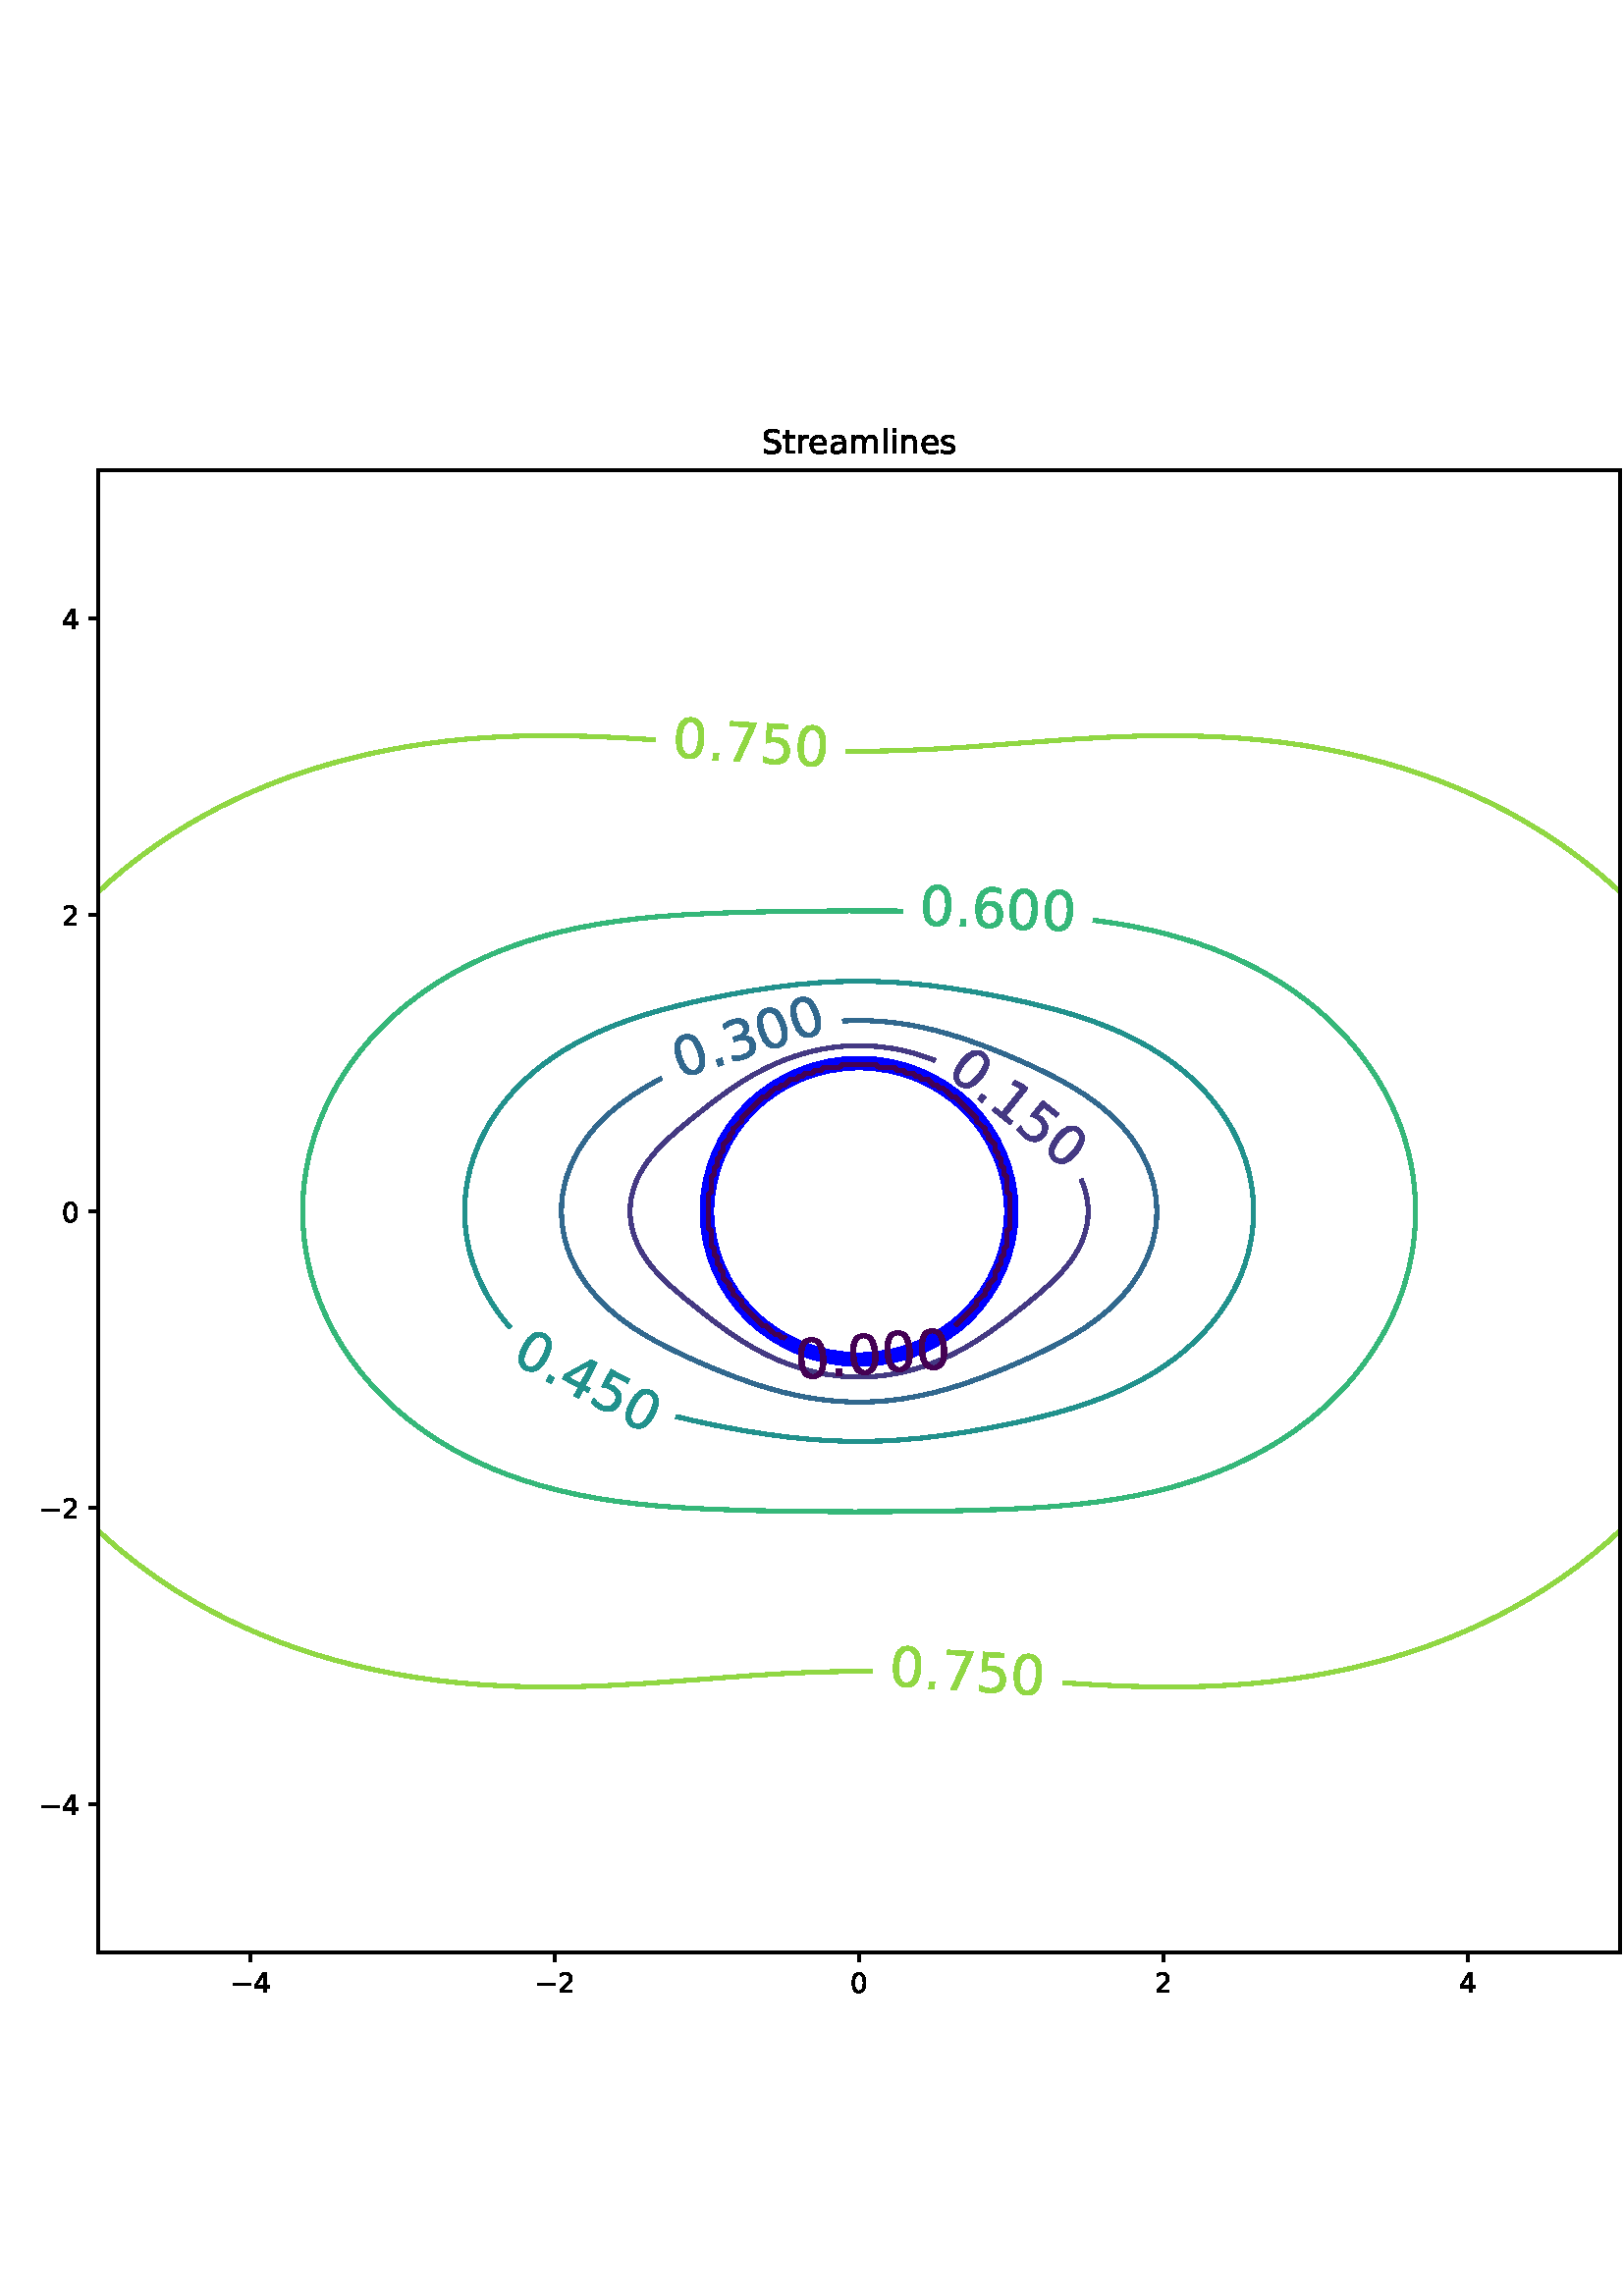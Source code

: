 %!PS-Adobe-3.0 EPSF-3.0
%%Orientation: portrait
%%BoundingBox: -54 36 666 756
%%EndComments
%%BeginProlog
/mpldict 8 dict def
mpldict begin
/m { moveto } bind def
/l { lineto } bind def
/r { rlineto } bind def
/c { curveto } bind def
/cl { closepath } bind def
/box {
m
1 index 0 r
0 exch r
neg 0 r
cl
} bind def
/clipbox {
box
clip
newpath
} bind def
%!PS-Adobe-3.0 Resource-Font
%%Copyright: Copyright (c) 2003 by Bitstream, Inc. All Rights Reserved. Copyright (c) 2006 by Tavmjong Bah. All Rights Reserved. DejaVu changes are in public domain 
25 dict begin
/_d{bind def}bind def
/_m{moveto}_d
/_l{lineto}_d
/_cl{closepath eofill}_d
/_c{curveto}_d
/_sc{7 -1 roll{setcachedevice}{pop pop pop pop pop pop}ifelse}_d
/_e{exec}_d
/FontName /DejaVuSans def
/PaintType 0 def
/FontMatrix[.001 0 0 .001 0 0]def
/FontBBox[-1021 -463 1793 1232]def
/FontType 3 def
/Encoding [ /period /zero /one /two /three /four /five /six /seven /S /a /e /i /l /m /n /r /s /t /minus ] def
/FontInfo 10 dict dup begin
/FamilyName (DejaVu Sans) def
/FullName (DejaVu Sans) def
/Notice (Copyright (c) 2003 by Bitstream, Inc. All Rights Reserved. Copyright (c) 2006 by Tavmjong Bah. All Rights Reserved. DejaVu changes are in public domain ) def
/Weight (Book) def
/Version (Version 2.35) def
/ItalicAngle 0.0 def
/isFixedPitch false def
/UnderlinePosition -130 def
/UnderlineThickness 90 def
end readonly def
/CharStrings 21 dict dup begin
/.notdef 0 def
/period{318 0 107 0 210 124 _sc
107 124 _m
210 124 _l
210 0 _l
107 0 _l
107 124 _l
_cl}_d
/zero{636 0 66 -13 570 742 _sc
318 664 _m
267 664 229 639 203 589 _c
177 539 165 464 165 364 _c
165 264 177 189 203 139 _c
229 89 267 64 318 64 _c
369 64 407 89 433 139 _c
458 189 471 264 471 364 _c
471 464 458 539 433 589 _c
407 639 369 664 318 664 _c
318 742 _m
399 742 461 709 505 645 _c
548 580 570 486 570 364 _c
570 241 548 147 505 83 _c
461 19 399 -13 318 -13 _c
236 -13 173 19 130 83 _c
87 147 66 241 66 364 _c
66 486 87 580 130 645 _c
173 709 236 742 318 742 _c
_cl}_d
/one{636 0 110 0 544 729 _sc
124 83 _m
285 83 _l
285 639 _l
110 604 _l
110 694 _l
284 729 _l
383 729 _l
383 83 _l
544 83 _l
544 0 _l
124 0 _l
124 83 _l
_cl}_d
/two{{636 0 73 0 536 742 _sc
192 83 _m
536 83 _l
536 0 _l
73 0 _l
73 83 _l
110 121 161 173 226 239 _c
290 304 331 346 348 365 _c
380 400 402 430 414 455 _c
426 479 433 504 433 528 _c
433 566 419 598 392 622 _c
365 646 330 659 286 659 _c
255 659 222 653 188 643 _c
154 632 117 616 78 594 _c
78 694 _l
118 710 155 722 189 730 _c
223 738 255 742 284 742 _c
}_e{359 742 419 723 464 685 _c
509 647 532 597 532 534 _c
532 504 526 475 515 449 _c
504 422 484 390 454 354 _c
446 344 420 317 376 272 _c
332 227 271 164 192 83 _c
_cl}_e}_d
/three{{636 0 76 -13 556 742 _sc
406 393 _m
453 383 490 362 516 330 _c
542 298 556 258 556 212 _c
556 140 531 84 482 45 _c
432 6 362 -13 271 -13 _c
240 -13 208 -10 176 -4 _c
144 1 110 10 76 22 _c
76 117 _l
103 101 133 89 166 81 _c
198 73 232 69 268 69 _c
330 69 377 81 409 105 _c
441 129 458 165 458 212 _c
458 254 443 288 413 312 _c
383 336 341 349 287 349 _c
}_e{202 349 _l
202 430 _l
291 430 _l
339 430 376 439 402 459 _c
428 478 441 506 441 543 _c
441 580 427 609 401 629 _c
374 649 336 659 287 659 _c
260 659 231 656 200 650 _c
169 644 135 635 98 623 _c
98 711 _l
135 721 170 729 203 734 _c
235 739 266 742 296 742 _c
370 742 429 725 473 691 _c
517 657 539 611 539 553 _c
539 513 527 479 504 451 _c
481 423 448 403 406 393 _c
_cl}_e}_d
/four{636 0 49 0 580 729 _sc
378 643 _m
129 254 _l
378 254 _l
378 643 _l
352 729 _m
476 729 _l
476 254 _l
580 254 _l
580 172 _l
476 172 _l
476 0 _l
378 0 _l
378 172 _l
49 172 _l
49 267 _l
352 729 _l
_cl}_d
/five{{636 0 77 -13 549 729 _sc
108 729 _m
495 729 _l
495 646 _l
198 646 _l
198 467 _l
212 472 227 476 241 478 _c
255 480 270 482 284 482 _c
365 482 429 459 477 415 _c
525 370 549 310 549 234 _c
549 155 524 94 475 51 _c
426 8 357 -13 269 -13 _c
238 -13 207 -10 175 -6 _c
143 -1 111 6 77 17 _c
77 116 _l
106 100 136 88 168 80 _c
199 72 232 69 267 69 _c
}_e{323 69 368 83 401 113 _c
433 143 450 183 450 234 _c
450 284 433 324 401 354 _c
368 384 323 399 267 399 _c
241 399 214 396 188 390 _c
162 384 135 375 108 363 _c
108 729 _l
_cl}_e}_d
/six{{636 0 70 -13 573 742 _sc
330 404 _m
286 404 251 388 225 358 _c
199 328 186 286 186 234 _c
186 181 199 139 225 109 _c
251 79 286 64 330 64 _c
374 64 409 79 435 109 _c
461 139 474 181 474 234 _c
474 286 461 328 435 358 _c
409 388 374 404 330 404 _c
526 713 _m
526 623 _l
501 635 476 644 451 650 _c
425 656 400 659 376 659 _c
310 659 260 637 226 593 _c
}_e{192 549 172 482 168 394 _c
187 422 211 444 240 459 _c
269 474 301 482 336 482 _c
409 482 467 459 509 415 _c
551 371 573 310 573 234 _c
573 159 550 99 506 54 _c
462 9 403 -13 330 -13 _c
246 -13 181 19 137 83 _c
92 147 70 241 70 364 _c
70 479 97 571 152 639 _c
206 707 280 742 372 742 _c
396 742 421 739 447 735 _c
472 730 498 723 526 713 _c
_cl}_e}_d
/seven{636 0 82 0 551 729 _sc
82 729 _m
551 729 _l
551 687 _l
286 0 _l
183 0 _l
432 646 _l
82 646 _l
82 729 _l
_cl}_d
/S{{635 0 66 -13 579 742 _sc
535 705 _m
535 609 _l
497 627 462 640 429 649 _c
395 657 363 662 333 662 _c
279 662 237 651 208 631 _c
179 610 165 580 165 542 _c
165 510 174 485 194 469 _c
213 452 250 439 304 429 _c
364 417 _l
437 403 491 378 526 343 _c
561 307 579 260 579 201 _c
579 130 555 77 508 41 _c
460 5 391 -13 300 -13 _c
265 -13 228 -9 189 -2 _c
}_e{150 5 110 16 69 32 _c
69 134 _l
109 111 148 94 186 83 _c
224 71 262 66 300 66 _c
356 66 399 77 430 99 _c
460 121 476 152 476 194 _c
476 230 465 258 443 278 _c
421 298 385 313 335 323 _c
275 335 _l
201 349 148 372 115 404 _c
82 435 66 478 66 534 _c
66 598 88 649 134 686 _c
179 723 242 742 322 742 _c
356 742 390 739 426 733 _c
461 727 497 717 535 705 _c
}_e{_cl}_e}_d
/a{{613 0 60 -13 522 560 _sc
343 275 _m
270 275 220 266 192 250 _c
164 233 150 205 150 165 _c
150 133 160 107 181 89 _c
202 70 231 61 267 61 _c
317 61 357 78 387 114 _c
417 149 432 196 432 255 _c
432 275 _l
343 275 _l
522 312 _m
522 0 _l
432 0 _l
432 83 _l
411 49 385 25 355 10 _c
325 -5 287 -13 243 -13 _c
187 -13 142 2 109 33 _c
76 64 60 106 60 159 _c
}_e{60 220 80 266 122 298 _c
163 329 224 345 306 345 _c
432 345 _l
432 354 _l
432 395 418 427 391 450 _c
364 472 326 484 277 484 _c
245 484 215 480 185 472 _c
155 464 127 453 100 439 _c
100 522 _l
132 534 164 544 195 550 _c
226 556 256 560 286 560 _c
365 560 424 539 463 498 _c
502 457 522 395 522 312 _c
_cl}_e}_d
/e{{615 0 55 -13 562 560 _sc
562 296 _m
562 252 _l
149 252 _l
153 190 171 142 205 110 _c
238 78 284 62 344 62 _c
378 62 412 66 444 74 _c
476 82 509 95 541 113 _c
541 28 _l
509 14 476 3 442 -3 _c
408 -9 373 -13 339 -13 _c
251 -13 182 12 131 62 _c
80 112 55 181 55 268 _c
55 357 79 428 127 481 _c
175 533 241 560 323 560 _c
397 560 455 536 498 489 _c
}_e{540 441 562 377 562 296 _c
472 322 _m
471 371 457 410 431 440 _c
404 469 368 484 324 484 _c
274 484 234 469 204 441 _c
174 413 156 373 152 322 _c
472 322 _l
_cl}_e}_d
/i{278 0 94 0 184 760 _sc
94 547 _m
184 547 _l
184 0 _l
94 0 _l
94 547 _l
94 760 _m
184 760 _l
184 646 _l
94 646 _l
94 760 _l
_cl}_d
/l{278 0 94 0 184 760 _sc
94 760 _m
184 760 _l
184 0 _l
94 0 _l
94 760 _l
_cl}_d
/m{{974 0 91 0 889 560 _sc
520 442 _m
542 482 569 511 600 531 _c
631 550 668 560 711 560 _c
767 560 811 540 842 500 _c
873 460 889 403 889 330 _c
889 0 _l
799 0 _l
799 327 _l
799 379 789 418 771 444 _c
752 469 724 482 686 482 _c
639 482 602 466 575 435 _c
548 404 535 362 535 309 _c
535 0 _l
445 0 _l
445 327 _l
445 379 435 418 417 444 _c
398 469 369 482 331 482 _c
}_e{285 482 248 466 221 435 _c
194 404 181 362 181 309 _c
181 0 _l
91 0 _l
91 547 _l
181 547 _l
181 462 _l
201 495 226 520 255 536 _c
283 552 317 560 357 560 _c
397 560 430 550 458 530 _c
486 510 506 480 520 442 _c
_cl}_e}_d
/n{634 0 91 0 549 560 _sc
549 330 _m
549 0 _l
459 0 _l
459 327 _l
459 379 448 417 428 443 _c
408 469 378 482 338 482 _c
289 482 251 466 223 435 _c
195 404 181 362 181 309 _c
181 0 _l
91 0 _l
91 547 _l
181 547 _l
181 462 _l
202 494 227 519 257 535 _c
286 551 320 560 358 560 _c
420 560 468 540 500 501 _c
532 462 549 405 549 330 _c
_cl}_d
/r{411 0 91 0 411 560 _sc
411 463 _m
401 469 390 473 378 476 _c
366 478 353 480 339 480 _c
288 480 249 463 222 430 _c
194 397 181 350 181 288 _c
181 0 _l
91 0 _l
91 547 _l
181 547 _l
181 462 _l
199 495 224 520 254 536 _c
284 552 321 560 365 560 _c
371 560 378 559 386 559 _c
393 558 401 557 411 555 _c
411 463 _l
_cl}_d
/s{{521 0 54 -13 472 560 _sc
443 531 _m
443 446 _l
417 458 391 468 364 475 _c
336 481 308 485 279 485 _c
234 485 200 478 178 464 _c
156 450 145 430 145 403 _c
145 382 153 366 169 354 _c
185 342 217 330 265 320 _c
296 313 _l
360 299 405 279 432 255 _c
458 230 472 195 472 151 _c
472 100 452 60 412 31 _c
372 1 316 -13 246 -13 _c
216 -13 186 -10 154 -5 _c
}_e{122 0 89 8 54 20 _c
54 113 _l
87 95 120 82 152 74 _c
184 65 216 61 248 61 _c
290 61 323 68 346 82 _c
368 96 380 117 380 144 _c
380 168 371 187 355 200 _c
339 213 303 226 247 238 _c
216 245 _l
160 257 119 275 95 299 _c
70 323 58 356 58 399 _c
58 450 76 490 112 518 _c
148 546 200 560 268 560 _c
301 560 332 557 362 552 _c
391 547 418 540 443 531 _c
}_e{_cl}_e}_d
/t{392 0 27 0 368 702 _sc
183 702 _m
183 547 _l
368 547 _l
368 477 _l
183 477 _l
183 180 _l
183 135 189 106 201 94 _c
213 81 238 75 276 75 _c
368 75 _l
368 0 _l
276 0 _l
206 0 158 13 132 39 _c
106 65 93 112 93 180 _c
93 477 _l
27 477 _l
27 547 _l
93 547 _l
93 702 _l
183 702 _l
_cl}_d
/minus{838 0 106 272 732 355 _sc
106 355 _m
732 355 _l
732 272 _l
106 272 _l
106 355 _l
_cl}_d
end readonly def

/BuildGlyph
 {exch begin
 CharStrings exch
 2 copy known not{pop /.notdef}if
 true 3 1 roll get exec
 end}_d

/BuildChar {
 1 index /Encoding get exch get
 1 index /BuildGlyph get exec
}_d

FontName currentdict end definefont pop
end
%%EndProlog
mpldict begin
-54 36 translate
720 720 0 0 clipbox
gsave
0 0 m
720 0 l
720 720 l
0 720 l
cl
1.000 setgray
fill
grestore
gsave
90 90 m
648 90 l
648 633.6 l
90 633.6 l
cl
1.000 setgray
fill
grestore
5.000 setlinewidth
0 setlinejoin
0 setlinecap
[] 0 setdash
0.000 0.000 1.000 setrgbcolor
gsave
558 543.6 90 90 clipbox
369 307.44 m
383.798 307.44 397.993 313.168 408.457 323.362 c
418.921 333.556 424.8 347.384 424.8 361.8 c
424.8 376.216 418.921 390.044 408.457 400.238 c
397.993 410.432 383.798 416.16 369 416.16 c
354.202 416.16 340.007 410.432 329.543 400.238 c
319.079 390.044 313.2 376.216 313.2 361.8 c
313.2 347.384 319.079 333.556 329.543 323.362 c
340.007 313.168 354.202 307.44 369 307.44 c
cl
stroke
grestore
0.800 setlinewidth
1 setlinejoin
[] 0 setdash
0.000 setgray
gsave
/o {
gsave
newpath
translate
0.8 setlinewidth
1 setlinejoin
0 setlinecap
0 0 m
0 -3.5 l

gsave
0.000 setgray
fill
grestore
stroke
grestore
} bind def
145.8 90 o
grestore
/DejaVuSans findfont
10.000 scalefont
setfont
gsave
138.433 75.406 translate
0.0 rotate
0.0 0.0 m /minus glyphshow
8.379 0.0 m /four glyphshow
grestore
gsave
/o {
gsave
newpath
translate
0.8 setlinewidth
1 setlinejoin
0 setlinecap
0 0 m
0 -3.5 l

gsave
0.000 setgray
fill
grestore
stroke
grestore
} bind def
257.4 90 o
grestore
gsave
250.033 75.406 translate
0.0 rotate
0.0 0.0 m /minus glyphshow
8.379 0.0 m /two glyphshow
grestore
gsave
/o {
gsave
newpath
translate
0.8 setlinewidth
1 setlinejoin
0 setlinecap
0 0 m
0 -3.5 l

gsave
0.000 setgray
fill
grestore
stroke
grestore
} bind def
369 90 o
grestore
gsave
365.82 75.406 translate
0.0 rotate
0.0 0.0 m /zero glyphshow
grestore
gsave
/o {
gsave
newpath
translate
0.8 setlinewidth
1 setlinejoin
0 setlinecap
0 0 m
0 -3.5 l

gsave
0.000 setgray
fill
grestore
stroke
grestore
} bind def
480.6 90 o
grestore
gsave
477.42 75.406 translate
0.0 rotate
0.0 0.0 m /two glyphshow
grestore
gsave
/o {
gsave
newpath
translate
0.8 setlinewidth
1 setlinejoin
0 setlinecap
0 0 m
0 -3.5 l

gsave
0.000 setgray
fill
grestore
stroke
grestore
} bind def
592.2 90 o
grestore
gsave
589.02 75.406 translate
0.0 rotate
0.0 0.0 m /four glyphshow
grestore
gsave
/o {
gsave
newpath
translate
0.8 setlinewidth
1 setlinejoin
0 setlinecap
0 0 m
-3.5 0 l

gsave
0.000 setgray
fill
grestore
stroke
grestore
} bind def
90 144.36 o
grestore
gsave
68.266 140.563 translate
0.0 rotate
0.0 0.0 m /minus glyphshow
8.379 0.0 m /four glyphshow
grestore
gsave
/o {
gsave
newpath
translate
0.8 setlinewidth
1 setlinejoin
0 setlinecap
0 0 m
-3.5 0 l

gsave
0.000 setgray
fill
grestore
stroke
grestore
} bind def
90 253.08 o
grestore
gsave
68.266 249.283 translate
0.0 rotate
0.0 0.0 m /minus glyphshow
8.379 0.0 m /two glyphshow
grestore
gsave
/o {
gsave
newpath
translate
0.8 setlinewidth
1 setlinejoin
0 setlinecap
0 0 m
-3.5 0 l

gsave
0.000 setgray
fill
grestore
stroke
grestore
} bind def
90 361.8 o
grestore
gsave
76.641 358.003 translate
0.0 rotate
0.0 0.0 m /zero glyphshow
grestore
gsave
/o {
gsave
newpath
translate
0.8 setlinewidth
1 setlinejoin
0 setlinecap
0 0 m
-3.5 0 l

gsave
0.000 setgray
fill
grestore
stroke
grestore
} bind def
90 470.52 o
grestore
gsave
76.641 466.723 translate
0.0 rotate
0.0 0.0 m /two glyphshow
grestore
gsave
/o {
gsave
newpath
translate
0.8 setlinewidth
1 setlinejoin
0 setlinecap
0 0 m
-3.5 0 l

gsave
0.000 setgray
fill
grestore
stroke
grestore
} bind def
90 579.24 o
grestore
gsave
76.641 575.443 translate
0.0 rotate
0.0 0.0 m /four glyphshow
grestore
1.500 setlinewidth
0.267 0.005 0.329 setrgbcolor
gsave
558 543.6 90 90 clipbox
341.982 315.132 m
341.603 315.501 l
340.485 315.501 l
339.367 316.591 l
338.248 316.591 l
334.894 319.859 l
333.776 319.859 l
325.948 327.485 l
325.948 328.574 l
322.593 331.842 l
322.593 332.931 l
321.475 334.021 l
321.475 335.11 l
319.238 337.289 l
319.238 339.468 l
318.12 340.557 l
318.12 341.646 l
317.002 342.736 l
317.002 344.915 l
315.884 346.004 l
315.884 348.183 l
314.766 349.272 l
314.766 354.719 l
313.647 355.808 l
313.647 367.792 l
314.766 368.881 l
314.766 374.328 l
315.884 375.417 l
315.884 377.596 l
317.002 378.685 l
317.002 380.864 l
318.12 381.954 l
318.12 383.043 l
319.238 384.132 l
319.238 386.311 l
321.475 388.49 l
321.475 389.579 l
322.593 390.669 l
322.593 391.758 l
325.948 395.026 l
325.948 396.115 l
333.776 403.741 l
334.894 403.741 l
338.248 407.009 l
339.367 407.009 l
340.485 408.099 l
341.603 408.099 l
343.84 410.277 l
346.076 410.277 l
347.194 411.367 l
348.313 411.367 l
349.431 412.456 l
351.667 412.456 l
352.786 413.545 l
355.022 413.545 l
356.14 414.635 l
361.731 414.635 l
362.85 415.724 l
375.15 415.724 l
376.269 414.635 l
381.86 414.635 l
382.978 413.545 l
385.214 413.545 l
386.333 412.456 l
388.569 412.456 l
389.687 411.367 l
390.806 411.367 l
391.924 410.277 l
394.16 410.277 l
396.397 408.099 l
397.515 408.099 l
398.633 407.009 l
399.752 407.009 l
403.106 403.741 l
404.224 403.741 l
412.052 396.115 l
412.052 395.026 l
415.407 391.758 l
415.407 390.669 l
416.525 389.579 l
416.525 388.49 l
418.762 386.311 l
418.762 384.132 l
419.88 383.043 l
419.88 381.954 l
420.998 380.864 l
420.998 378.685 l
422.116 377.596 l
422.116 375.417 l
423.234 374.328 l
423.234 368.881 l
424.353 367.792 l
424.353 355.808 l
423.234 354.719 l
423.234 349.272 l
422.116 348.183 l
422.116 346.004 l
420.998 344.915 l
420.998 342.736 l
419.88 341.646 l
419.88 340.557 l
418.762 339.468 l
418.762 337.289 l
416.525 335.11 l
416.525 334.021 l
415.407 332.931 l
415.407 331.842 l
412.052 328.574 l
412.052 327.485 l
404.16 319.859 l
404.16 319.859 l
stroke
grestore
0.268 0.224 0.512 setrgbcolor
gsave
558 543.6 90 90 clipbox
450.371 373.589 m
451.19 371.589 l
451.742 369.97 l
452.316 367.792 l
452.712 365.613 l
452.931 363.434 l
452.974 361.255 l
452.844 359.077 l
452.537 356.898 l
452.052 354.719 l
451.19 352.011 l
450.532 350.362 l
449.485 348.183 l
447.836 345.373 l
446.717 343.73 l
444.481 340.872 l
442.24 338.378 l
438.89 335.087 l
434.417 331.15 l
429.944 327.466 l
423.031 322.038 l
417.091 317.68 l
412.052 314.318 l
407.579 311.636 l
403.106 309.263 l
399.752 307.689 l
396.397 306.288 l
391.924 304.693 l
387.451 303.392 l
383.198 302.429 l
379.623 301.808 l
375.15 301.297 l
370.677 301.052 l
366.204 301.087 l
361.731 301.4 l
357.259 301.981 l
352.786 302.848 l
348.313 304.002 l
343.84 305.452 l
339.367 307.202 l
334.894 309.263 l
330.421 311.636 l
325.798 314.412 l
320.909 317.68 l
314.969 322.038 l
305.359 329.663 l
300.228 334.066 l
296.823 337.289 l
293.785 340.557 l
292.018 342.736 l
290.164 345.373 l
289.046 347.213 l
287.928 349.357 l
286.81 352.011 l
286.258 353.63 l
285.684 355.808 l
285.288 357.987 l
285.069 360.166 l
285.026 362.345 l
285.156 364.523 l
285.463 366.702 l
285.948 368.881 l
286.81 371.589 l
287.468 373.238 l
288.515 375.417 l
290.164 378.227 l
291.283 379.87 l
293.519 382.728 l
295.76 385.222 l
299.11 388.513 l
303.583 392.45 l
308.056 396.134 l
314.969 401.562 l
320.909 405.92 l
325.948 409.282 l
330.421 411.964 l
334.894 414.337 l
338.248 415.911 l
341.603 417.312 l
346.076 418.907 l
350.549 420.208 l
354.802 421.171 l
358.377 421.792 l
362.85 422.303 l
367.323 422.548 l
371.796 422.513 l
376.269 422.2 l
380.741 421.619 l
385.214 420.752 l
389.687 419.598 l
394.16 418.148 l
396.907 417.106 l
396.907 417.106 l
stroke
grestore
0.191 0.407 0.556 setrgbcolor
gsave
558 543.6 90 90 clipbox
362.887 431.592 m
367.323 431.755 l
371.796 431.731 l
376.269 431.52 l
380.741 431.117 l
386.333 430.359 l
391.924 429.316 l
397.515 428.001 l
403.106 426.432 l
408.697 424.633 l
415.407 422.209 l
422.116 419.546 l
429.944 416.174 l
436.653 413.035 l
442.244 410.18 l
446.717 407.675 l
451.298 404.83 l
454.545 402.591 l
457.9 400.027 l
461.255 397.142 l
464.51 393.937 l
466.846 391.309 l
469.082 388.454 l
471.319 385.13 l
473.125 381.954 l
474.673 378.662 l
475.906 375.417 l
476.91 371.964 l
477.557 368.881 l
477.983 365.613 l
478.153 362.345 l
478.068 359.077 l
477.728 355.808 l
477.126 352.54 l
476.258 349.272 l
475.112 346.004 l
473.555 342.504 l
471.921 339.468 l
469.833 336.2 l
467.377 332.931 l
465.514 330.753 l
463.456 328.574 l
460.136 325.456 l
457.344 323.127 l
454.461 320.948 l
451.19 318.699 l
446.717 315.925 l
442.063 313.323 l
436.653 310.565 l
429.944 307.426 l
422.116 304.054 l
414.289 300.968 l
407.579 298.589 l
401.988 296.836 l
396.397 295.315 l
390.806 294.054 l
385.214 293.066 l
379.623 292.364 l
375.15 292.01 l
370.677 291.845 l
366.204 291.869 l
361.731 292.08 l
357.259 292.483 l
351.667 293.241 l
346.076 294.284 l
340.485 295.599 l
334.894 297.168 l
329.303 298.967 l
322.593 301.391 l
315.884 304.054 l
308.056 307.426 l
301.347 310.565 l
295.756 313.42 l
291.283 315.925 l
286.702 318.77 l
283.455 321.009 l
280.1 323.573 l
276.745 326.458 l
273.49 329.663 l
271.154 332.291 l
268.918 335.146 l
266.681 338.47 l
264.875 341.646 l
263.327 344.938 l
262.094 348.183 l
261.09 351.636 l
260.443 354.719 l
260.017 357.987 l
259.847 361.255 l
259.932 364.523 l
260.272 367.792 l
260.874 371.06 l
261.742 374.328 l
262.888 377.596 l
264.445 381.096 l
266.079 384.132 l
268.167 387.4 l
270.623 390.669 l
272.486 392.847 l
274.544 395.026 l
277.864 398.144 l
280.656 400.473 l
283.539 402.652 l
286.81 404.901 l
291.283 407.675 l
295.937 410.277 l
296.611 410.634 l
296.611 410.634 l
stroke
grestore
0.128 0.567 0.551 setrgbcolor
gsave
558 543.6 90 90 clipbox
241.112 319.093 m
238.659 322.038 l
236.224 325.306 l
234.065 328.574 l
232.016 332.11 l
230.489 335.11 l
229.04 338.378 l
227.543 342.414 l
226.763 344.915 l
225.917 348.183 l
225.26 351.451 l
224.783 354.719 l
224.488 357.987 l
224.37 361.255 l
224.429 364.523 l
224.665 367.792 l
225.081 371.06 l
225.677 374.328 l
226.461 377.596 l
227.543 381.186 l
228.661 384.272 l
229.982 387.4 l
231.577 390.669 l
233.403 393.937 l
235.475 397.205 l
237.815 400.473 l
240.447 403.741 l
243.404 407.009 l
246.726 410.277 l
250.465 413.545 l
253.263 415.754 l
256.617 418.175 l
261.09 421.074 l
265.015 423.35 l
269.177 425.529 l
273.809 427.707 l
279.008 429.886 l
284.573 431.952 l
290.164 433.795 l
296.874 435.75 l
303.72 437.512 l
311.411 439.274 l
320.357 441.084 l
329.303 442.665 l
338.248 444.001 l
346.076 444.943 l
353.904 445.639 l
360.613 446.014 l
367.323 446.176 l
374.032 446.122 l
380.741 445.853 l
387.451 445.372 l
395.279 444.57 l
403.106 443.532 l
412.052 442.099 l
422.116 440.209 l
431.062 438.275 l
438.89 436.348 l
445.599 434.474 l
451.19 432.716 l
456.782 430.738 l
462.373 428.5 l
466.846 426.489 l
471.319 424.25 l
475.792 421.746 l
480.265 418.933 l
483.619 416.586 l
487.535 413.545 l
490.329 411.14 l
493.683 407.945 l
496.605 404.83 l
499.341 401.562 l
501.776 398.294 l
503.935 395.026 l
505.984 391.49 l
507.511 388.49 l
508.96 385.222 l
510.457 381.186 l
511.237 378.685 l
512.083 375.417 l
512.74 372.149 l
513.217 368.881 l
513.512 365.613 l
513.63 362.345 l
513.571 359.077 l
513.335 355.808 l
512.919 352.54 l
512.323 349.272 l
511.539 346.004 l
510.457 342.414 l
509.339 339.328 l
508.018 336.2 l
506.423 332.931 l
504.597 329.663 l
502.525 326.395 l
500.185 323.127 l
497.553 319.859 l
494.596 316.591 l
491.274 313.323 l
487.535 310.055 l
484.737 307.846 l
481.383 305.425 l
476.91 302.526 l
472.985 300.25 l
468.823 298.071 l
464.191 295.893 l
458.992 293.714 l
453.427 291.648 l
447.836 289.805 l
441.126 287.85 l
434.28 286.088 l
426.589 284.326 l
417.643 282.516 l
408.697 280.935 l
399.752 279.599 l
391.924 278.657 l
384.096 277.961 l
377.387 277.586 l
370.677 277.424 l
363.968 277.478 l
357.259 277.747 l
350.549 278.228 l
342.721 279.03 l
334.894 280.068 l
325.948 281.502 l
315.884 283.391 l
306.938 285.325 l
301.847 286.549 l
301.847 286.549 l
stroke
grestore
0.208 0.719 0.473 setrgbcolor
gsave
558 543.6 90 90 clipbox
454.771 468.585 m
462.373 467.503 l
469.082 466.333 l
475.792 464.934 l
482.501 463.284 l
488.797 461.478 l
493.683 459.893 l
499.275 457.859 l
504.866 455.572 l
510.457 453.006 l
515.207 450.584 l
519.403 448.242 l
524.464 445.137 l
528.349 442.523 l
532.822 439.233 l
536.325 436.422 l
540.649 432.626 l
544.004 429.397 l
547.359 425.876 l
550.509 422.261 l
553.12 418.992 l
556.305 414.602 l
559.112 410.277 l
561.632 405.92 l
563.864 401.562 l
565.827 397.205 l
567.532 392.847 l
568.995 388.49 l
570.221 384.132 l
571.22 379.775 l
571.995 375.417 l
572.556 371.06 l
572.9 366.702 l
573.032 362.345 l
572.953 357.987 l
572.662 353.63 l
572.156 349.272 l
571.435 344.915 l
570.492 340.557 l
569.323 336.2 l
567.921 331.842 l
566.276 327.485 l
564.379 323.127 l
562.216 318.77 l
559.659 314.23 l
557.021 310.055 l
553.943 305.697 l
550.713 301.587 l
547.675 298.071 l
544.004 294.203 l
540.649 290.974 l
537.295 287.996 l
533.634 284.999 l
529.272 281.731 l
524.464 278.463 l
520.521 276.016 l
516.048 273.469 l
510.953 270.837 l
505.984 268.518 l
500.393 266.177 l
494.802 264.095 l
488.797 262.122 l
483.619 260.618 l
476.91 258.923 l
470.2 257.484 l
463.491 256.278 l
456.782 255.278 l
448.954 254.341 l
441.126 253.613 l
431.062 252.926 l
419.88 252.409 l
405.343 251.987 l
387.451 251.701 l
367.323 251.605 l
347.194 251.74 l
329.303 252.066 l
314.766 252.542 l
303.583 253.128 l
294.637 253.801 l
286.81 254.586 l
278.982 255.591 l
272.17 256.675 l
265.563 257.937 l
258.854 259.457 l
252.144 261.245 l
246.553 262.96 l
240.962 264.898 l
235.371 267.081 l
229.78 269.532 l
224.874 271.926 l
220.797 274.105 l
216.361 276.69 l
211.879 279.552 l
207.228 282.82 l
202.942 286.136 l
199.139 289.356 l
195.114 293.097 l
191.76 296.515 l
188.41 300.25 l
185.726 303.518 l
182.475 307.876 l
179.459 312.405 l
176.971 316.591 l
174.668 320.948 l
172.64 325.306 l
170.87 329.663 l
169.349 334.021 l
168.064 338.378 l
167.009 342.736 l
166.178 347.093 l
165.564 351.451 l
165.166 355.808 l
164.981 360.166 l
165.008 364.523 l
165.245 368.881 l
165.697 373.238 l
166.365 377.596 l
167.252 381.954 l
168.364 386.311 l
169.706 390.669 l
171.289 395.026 l
173.122 399.384 l
175.217 403.741 l
177.591 408.099 l
180.263 412.456 l
183.255 416.814 l
186.596 421.171 l
189.523 424.63 l
192.878 428.258 l
196.232 431.579 l
199.587 434.637 l
203.0 437.512 l
207.415 440.918 l
211.888 444.054 l
216.361 446.91 l
220.834 449.515 l
225.307 451.895 l
230.898 454.581 l
236.489 456.976 l
242.08 459.108 l
247.671 461.001 l
253.263 462.672 l
258.854 464.143 l
265.563 465.663 l
272.273 466.943 l
279.021 468.014 l
286.81 469.014 l
295.756 469.895 l
304.701 470.542 l
314.766 471.058 l
328.184 471.506 l
344.958 471.831 l
365.086 471.992 l
384.889 471.924 l
384.889 471.924 l
stroke
grestore
0.565 0.842 0.263 setrgbcolor
gsave
558 543.6 90 90 clipbox
648 244.672 m
643.2 240.334 l
637.936 235.911 l
632.345 231.556 l
626.754 227.52 l
621.162 223.774 l
615.571 220.293 l
609.98 217.058 l
604.389 214.051 l
598.094 210.921 l
592.088 208.17 l
585.379 205.352 l
578.669 202.787 l
571.96 200.461 l
565.251 198.361 l
558.541 196.476 l
550.914 194.58 l
544.004 193.078 l
536.176 191.613 l
528.349 190.387 l
520.521 189.386 l
512.693 188.6 l
504.866 188.017 l
495.92 187.582 l
486.974 187.377 l
478.028 187.381 l
467.964 187.608 l
456.782 188.096 l
443.599 188.91 l
443.599 188.91 l
stroke
grestore
gsave
558 543.6 90 90 clipbox
373.736 193.051 m
363.968 193.048 l
353.904 192.83 l
342.721 192.356 l
329.303 191.529 l
310.293 190.098 l
290.164 188.625 l
277.864 187.927 l
266.681 187.508 l
256.617 187.356 l
247.671 187.428 l
238.725 187.717 l
229.78 188.243 l
221.952 188.912 l
214.124 189.788 l
206.297 190.883 l
198.469 192.211 l
190.641 193.782 l
183.932 195.332 l
176.104 197.392 l
169.395 199.384 l
162.685 201.595 l
155.976 204.039 l
149.267 206.729 l
142.557 209.679 l
136.966 212.35 l
131.279 215.279 l
125.396 218.547 l
119.933 221.815 l
114.601 225.239 l
109.01 229.098 l
104.133 232.709 l
98.651 237.066 l
93.355 241.608 l
90 244.672 l
90 244.672 l
stroke
grestore
gsave
558 543.6 90 90 clipbox
90 478.928 m
94.8 483.266 l
100.064 487.689 l
105.655 492.044 l
111.246 496.08 l
116.838 499.827 l
122.429 503.307 l
128.02 506.542 l
133.611 509.549 l
139.906 512.679 l
145.912 515.43 l
152.621 518.248 l
159.331 520.813 l
166.04 523.139 l
172.749 525.239 l
179.459 527.124 l
187.086 529.02 l
193.996 530.522 l
201.824 531.987 l
209.651 533.213 l
217.479 534.214 l
225.307 535.0 l
233.134 535.583 l
242.08 536.018 l
251.026 536.223 l
259.972 536.219 l
270.036 535.992 l
281.218 535.504 l
294.401 534.69 l
294.401 534.69 l
stroke
grestore
gsave
558 543.6 90 90 clipbox
364.264 530.549 m
374.032 530.552 l
384.096 530.77 l
395.279 531.244 l
408.697 532.071 l
427.707 533.502 l
447.836 534.975 l
460.136 535.673 l
471.319 536.092 l
481.383 536.244 l
490.329 536.172 l
499.275 535.883 l
508.22 535.357 l
516.048 534.688 l
523.876 533.812 l
531.703 532.717 l
539.531 531.389 l
547.359 529.818 l
554.068 528.268 l
561.896 526.208 l
568.605 524.216 l
575.315 522.005 l
582.024 519.561 l
588.733 516.871 l
595.443 513.921 l
601.034 511.25 l
606.721 508.321 l
612.604 505.053 l
618.067 501.785 l
623.399 498.361 l
628.99 494.502 l
633.867 490.891 l
639.349 486.534 l
644.645 481.992 l
648 478.928 l
648 478.928 l
stroke
grestore
0.800 setlinewidth
0 setlinejoin
2 setlinecap
[] 0 setdash
0.000 setgray
gsave
90 90 m
90 633.6 l
stroke
grestore
gsave
648 90 m
648 633.6 l
stroke
grestore
gsave
90 90 m
648 90 l
stroke
grestore
gsave
90 633.6 m
648 633.6 l
stroke
grestore
0.267 0.005 0.329 setrgbcolor
/DejaVuSans findfont
20.000 scalefont
setfont
gsave
345.886 300.307 translate
4.126 rotate
0.0 0.0 m /zero glyphshow
12.725 0.0 m /period glyphshow
19.082 0.0 m /zero glyphshow
31.807 0.0 m /zero glyphshow
44.531 0.0 m /zero glyphshow
grestore
0.268 0.224 0.512 setrgbcolor
gsave
400.78 412.343 translate
321.391 rotate
0.0 0.0 m /zero glyphshow
12.725 0.0 m /period glyphshow
19.082 0.0 m /one glyphshow
31.807 0.0 m /five glyphshow
44.531 0.0 m /zero glyphshow
grestore
0.191 0.407 0.556 setrgbcolor
gsave
303.191 410.416 translate
17.836 rotate
0.0 0.0 m /zero glyphshow
12.725 0.0 m /period glyphshow
19.082 0.0 m /three glyphshow
31.807 0.0 m /zero glyphshow
44.531 0.0 m /zero glyphshow
grestore
0.128 0.567 0.551 setrgbcolor
gsave
241.022 306.644 translate
332.235 rotate
0.0 0.0 m /zero glyphshow
12.725 0.0 m /period glyphshow
19.082 0.0 m /four glyphshow
31.807 0.0 m /five glyphshow
44.531 0.0 m /zero glyphshow
grestore
0.208 0.719 0.473 setrgbcolor
gsave
391.043 466.963 translate
357.415 rotate
0.0 0.0 m /zero glyphshow
12.725 0.0 m /period glyphshow
19.082 0.0 m /six glyphshow
31.807 0.0 m /zero glyphshow
44.531 0.0 m /zero glyphshow
grestore
0.565 0.842 0.263 setrgbcolor
gsave
379.794 187.783 translate
356.46 rotate
0.0 0.0 m /zero glyphshow
12.725 0.0 m /period glyphshow
19.082 0.0 m /seven glyphshow
31.807 0.0 m /five glyphshow
44.531 0.0 m /zero glyphshow
grestore
gsave
300.399 528.326 translate
356.46 rotate
0.0 0.0 m /zero glyphshow
12.725 0.0 m /period glyphshow
19.082 0.0 m /seven glyphshow
31.807 0.0 m /five glyphshow
44.531 0.0 m /zero glyphshow
grestore
0.000 setgray
/DejaVuSans findfont
12.000 scalefont
setfont
gsave
333.195 639.6 translate
0.0 rotate
0.0 0.0 m /S glyphshow
7.617 0.0 m /t glyphshow
12.322 0.0 m /r glyphshow
17.256 0.0 m /e glyphshow
24.639 0.0 m /a glyphshow
31.992 0.0 m /m glyphshow
43.682 0.0 m /l glyphshow
47.016 0.0 m /i glyphshow
50.35 0.0 m /n glyphshow
57.955 0.0 m /e glyphshow
65.338 0.0 m /s glyphshow
grestore

end
showpage
